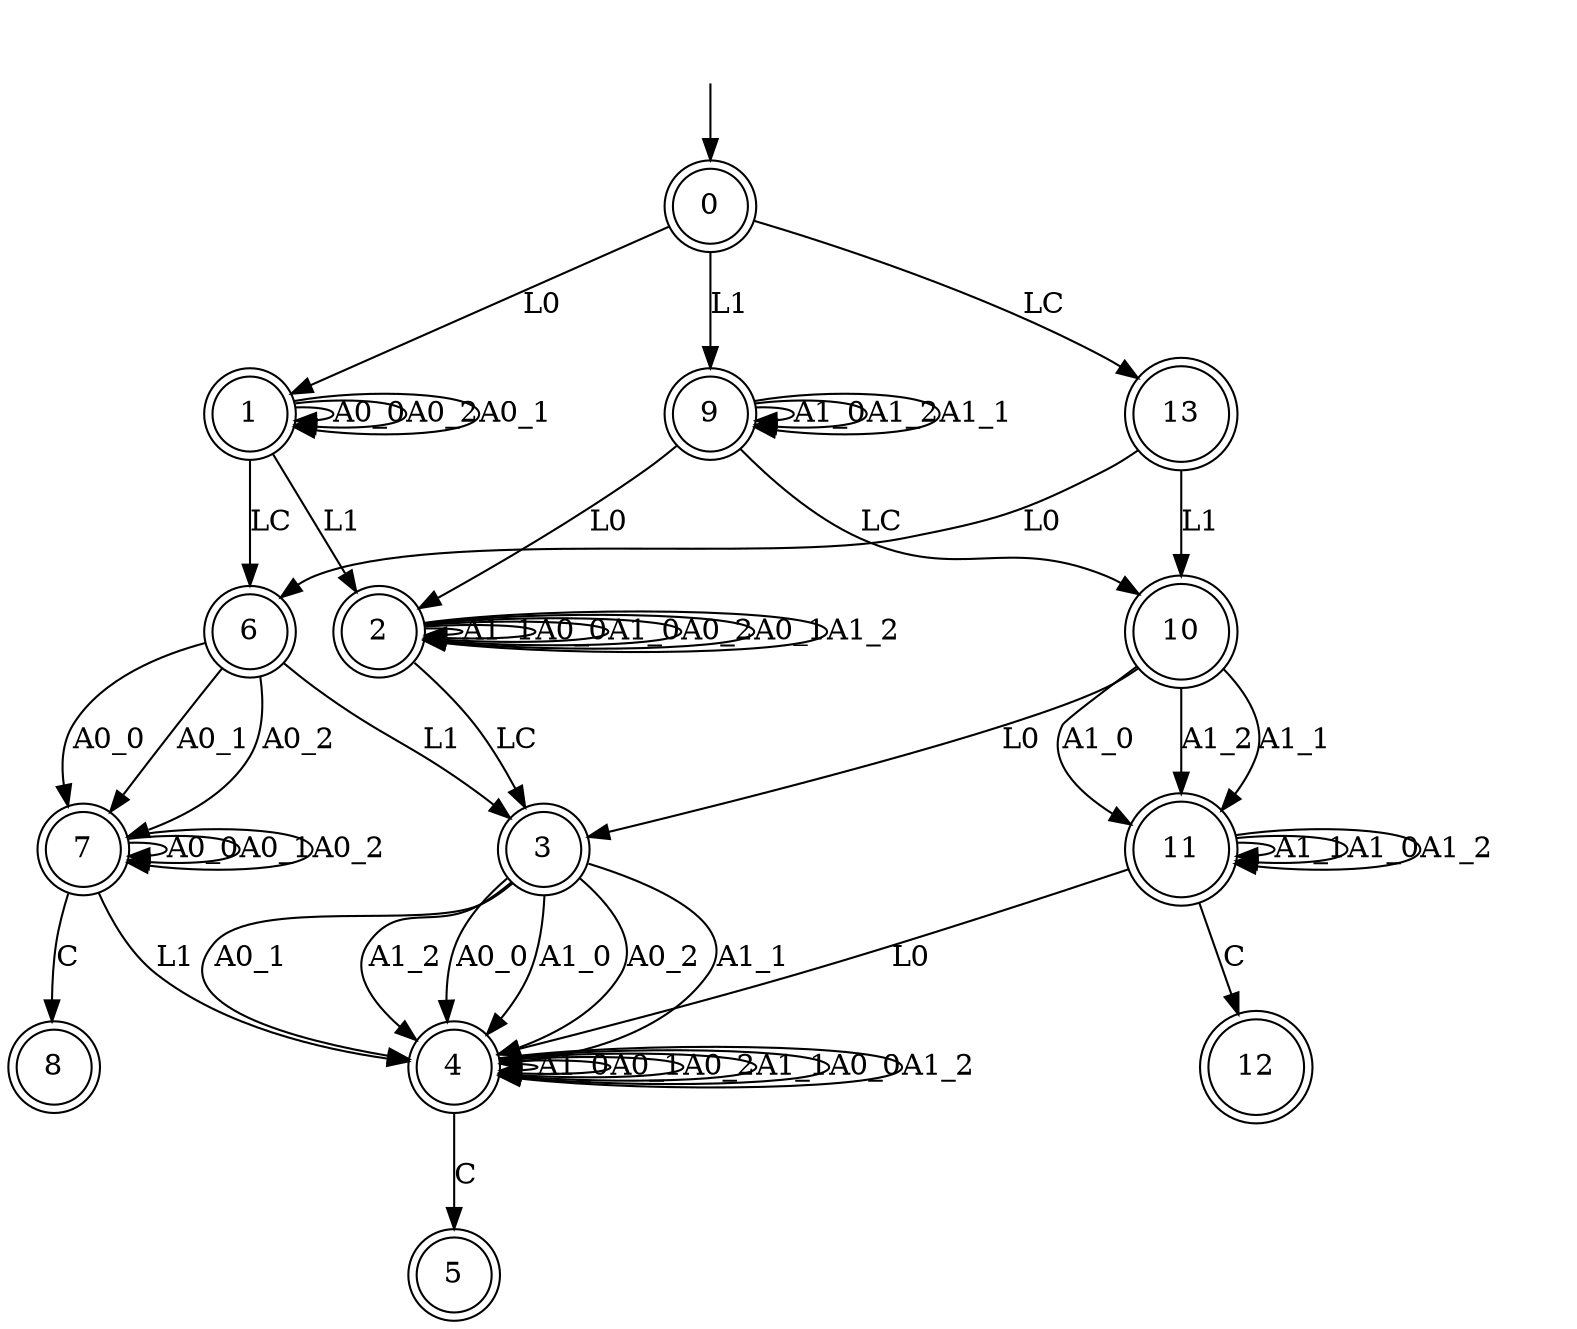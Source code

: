 digraph G {
  0 [ shape="doublecircle" label="0" ];
  1 [ shape="doublecircle" label="1" ];
  2 [ shape="doublecircle" label="2" ];
  3 [ shape="doublecircle" label="3" ];
  4 [ shape="doublecircle" label="4" ];
  5 [ shape="doublecircle" label="5" ];
  6 [ shape="doublecircle" label="6" ];
  7 [ shape="doublecircle" label="7" ];
  8 [ shape="doublecircle" label="8" ];
  9 [ shape="doublecircle" label="9" ];
  10 [ shape="doublecircle" label="10" ];
  11 [ shape="doublecircle" label="11" ];
  12 [ shape="doublecircle" label="12" ];
  13 [ shape="doublecircle" label="13" ];
  0 -> 1 [ label="L0" ];
  1 -> 1 [ label="A0_0" ];
  1 -> 1 [ label="A0_2" ];
  1 -> 1 [ label="A0_1" ];
  1 -> 2 [ label="L1" ];
  2 -> 3 [ label="LC" ];
  3 -> 4 [ label="A0_0" ];
  4 -> 4 [ label="A1_0" ];
  4 -> 5 [ label="C" ];
  4 -> 4 [ label="A0_1" ];
  4 -> 4 [ label="A0_2" ];
  4 -> 4 [ label="A1_1" ];
  4 -> 4 [ label="A0_0" ];
  4 -> 4 [ label="A1_2" ];
  3 -> 4 [ label="A1_0" ];
  3 -> 4 [ label="A0_2" ];
  3 -> 4 [ label="A1_1" ];
  3 -> 4 [ label="A0_1" ];
  3 -> 4 [ label="A1_2" ];
  2 -> 2 [ label="A1_1" ];
  2 -> 2 [ label="A0_0" ];
  2 -> 2 [ label="A1_0" ];
  2 -> 2 [ label="A0_2" ];
  2 -> 2 [ label="A0_1" ];
  2 -> 2 [ label="A1_2" ];
  1 -> 6 [ label="LC" ];
  6 -> 7 [ label="A0_1" ];
  7 -> 4 [ label="L1" ];
  7 -> 7 [ label="A0_0" ];
  7 -> 7 [ label="A0_1" ];
  7 -> 7 [ label="A0_2" ];
  7 -> 8 [ label="C" ];
  6 -> 3 [ label="L1" ];
  6 -> 7 [ label="A0_2" ];
  6 -> 7 [ label="A0_0" ];
  0 -> 9 [ label="L1" ];
  9 -> 9 [ label="A1_0" ];
  9 -> 10 [ label="LC" ];
  10 -> 11 [ label="A1_0" ];
  11 -> 11 [ label="A1_1" ];
  11 -> 12 [ label="C" ];
  11 -> 11 [ label="A1_0" ];
  11 -> 11 [ label="A1_2" ];
  11 -> 4 [ label="L0" ];
  10 -> 11 [ label="A1_2" ];
  10 -> 3 [ label="L0" ];
  10 -> 11 [ label="A1_1" ];
  9 -> 9 [ label="A1_2" ];
  9 -> 2 [ label="L0" ];
  9 -> 9 [ label="A1_1" ];
  0 -> 13 [ label="LC" ];
  13 -> 10 [ label="L1" ];
  13 -> 6 [ label="L0" ];
__start0 [label="", shape=none];
__start0 -> 0  [label=""];
}
